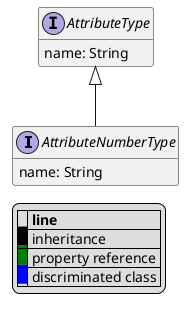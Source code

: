 @startuml

hide empty fields
hide empty methods
legend
|= |= line |
|<back:black>   </back>| inheritance |
|<back:green>   </back>| property reference |
|<back:blue>   </back>| discriminated class |
endlegend
interface AttributeNumberType [[AttributeNumberType.svg]] extends AttributeType {
    name: String
}
interface AttributeType [[AttributeType.svg]]  {
    name: String
}





@enduml
